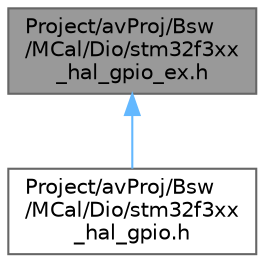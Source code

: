 digraph "Project/avProj/Bsw/MCal/Dio/stm32f3xx_hal_gpio_ex.h"
{
 // LATEX_PDF_SIZE
  bgcolor="transparent";
  edge [fontname=Helvetica,fontsize=10,labelfontname=Helvetica,labelfontsize=10];
  node [fontname=Helvetica,fontsize=10,shape=box,height=0.2,width=0.4];
  Node1 [id="Node000001",label="Project/avProj/Bsw\l/MCal/Dio/stm32f3xx\l_hal_gpio_ex.h",height=0.2,width=0.4,color="gray40", fillcolor="grey60", style="filled", fontcolor="black",tooltip="Header file of GPIO HAL Extended module."];
  Node1 -> Node2 [id="edge1_Node000001_Node000002",dir="back",color="steelblue1",style="solid",tooltip=" "];
  Node2 [id="Node000002",label="Project/avProj/Bsw\l/MCal/Dio/stm32f3xx\l_hal_gpio.h",height=0.2,width=0.4,color="grey40", fillcolor="white", style="filled",URL="$av_proj_2_bsw_2_m_cal_2_dio_2stm32f3xx__hal__gpio_8h.html",tooltip="Header file of GPIO HAL module."];
}
